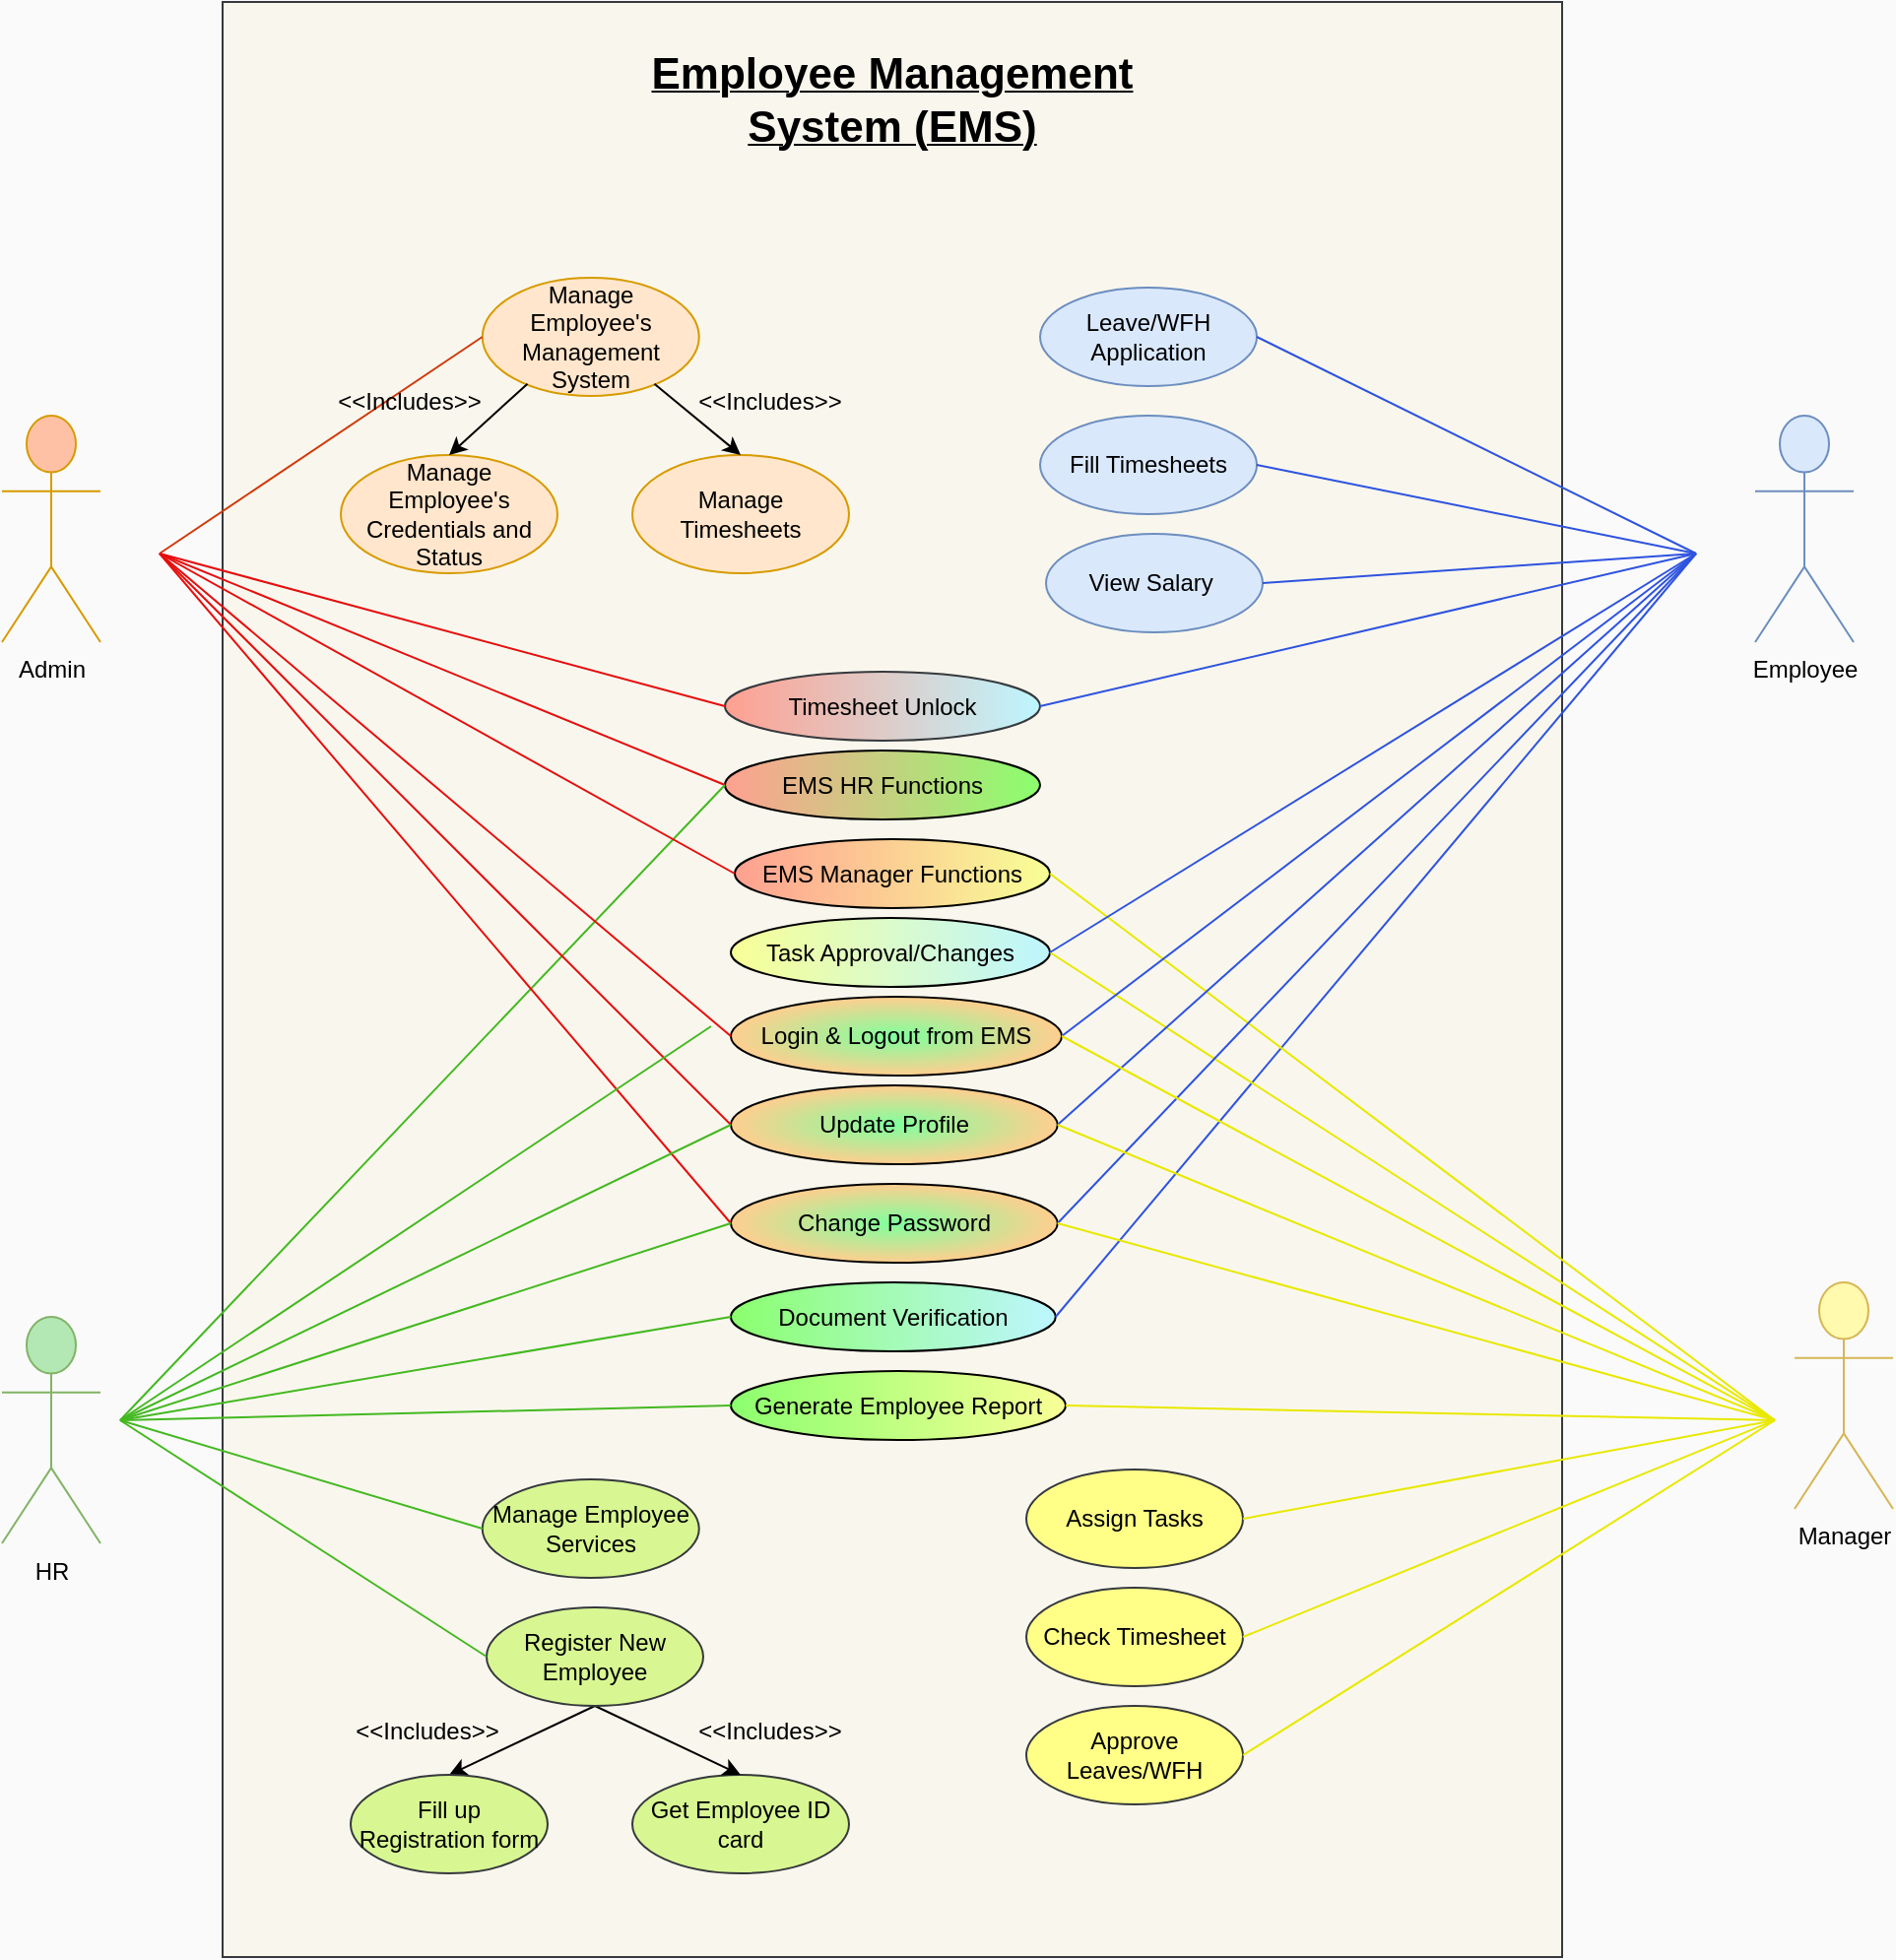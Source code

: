 <mxfile version="20.2.2" type="device"><diagram id="C5RBs43oDa-KdzZeNtuy" name="Page-1"><mxGraphModel dx="208" dy="549" grid="1" gridSize="10" guides="1" tooltips="1" connect="1" arrows="1" fold="1" page="0" pageScale="1" pageWidth="3300" pageHeight="4681" background="#FAFAFA" math="0" shadow="0"><root><mxCell id="WIyWlLk6GJQsqaUBKTNV-0"/><mxCell id="WIyWlLk6GJQsqaUBKTNV-1" parent="WIyWlLk6GJQsqaUBKTNV-0"/><mxCell id="-dE_DyaDCYYI-0XqHYI6-2" value="" style="html=1;fillColor=#f9f7ed;strokeColor=#36393d;" parent="WIyWlLk6GJQsqaUBKTNV-1" vertex="1"><mxGeometry x="1052" y="120" width="680" height="992.5" as="geometry"/></mxCell><mxCell id="-dE_DyaDCYYI-0XqHYI6-7" value="Manage&lt;br&gt;Employee's Management System" style="ellipse;whiteSpace=wrap;html=1;fillColor=#ffe6cc;strokeColor=#d79b00;" parent="WIyWlLk6GJQsqaUBKTNV-1" vertex="1"><mxGeometry x="1183.88" y="260" width="110" height="60" as="geometry"/></mxCell><mxCell id="-dE_DyaDCYYI-0XqHYI6-11" value="Manage&lt;br&gt;Employee's Credentials and Status" style="ellipse;whiteSpace=wrap;html=1;fillColor=#ffe6cc;strokeColor=#d79b00;" parent="WIyWlLk6GJQsqaUBKTNV-1" vertex="1"><mxGeometry x="1112" y="350" width="110" height="60" as="geometry"/></mxCell><mxCell id="-dE_DyaDCYYI-0XqHYI6-15" value="Manage Timesheets" style="ellipse;whiteSpace=wrap;html=1;fillColor=#ffe6cc;strokeColor=#d79b00;" parent="WIyWlLk6GJQsqaUBKTNV-1" vertex="1"><mxGeometry x="1260" y="350" width="110" height="60" as="geometry"/></mxCell><mxCell id="-dE_DyaDCYYI-0XqHYI6-17" value="Employee" style="shape=umlActor;verticalLabelPosition=bottom;verticalAlign=top;html=1;fillColor=#dae8fc;strokeColor=#6c8ebf;" parent="WIyWlLk6GJQsqaUBKTNV-1" vertex="1"><mxGeometry x="1830" y="330" width="50" height="115" as="geometry"/></mxCell><mxCell id="-dE_DyaDCYYI-0XqHYI6-20" value="Leave/WFH Application" style="ellipse;whiteSpace=wrap;html=1;fillColor=#dae8fc;strokeColor=#6c8ebf;" parent="WIyWlLk6GJQsqaUBKTNV-1" vertex="1"><mxGeometry x="1467" y="265" width="110" height="50" as="geometry"/></mxCell><mxCell id="-dE_DyaDCYYI-0XqHYI6-22" value="Fill Timesheets" style="ellipse;whiteSpace=wrap;html=1;fillColor=#dae8fc;strokeColor=#6c8ebf;" parent="WIyWlLk6GJQsqaUBKTNV-1" vertex="1"><mxGeometry x="1467" y="330" width="110" height="50" as="geometry"/></mxCell><mxCell id="-dE_DyaDCYYI-0XqHYI6-23" value="View Salary&amp;nbsp;" style="ellipse;whiteSpace=wrap;html=1;fillColor=#dae8fc;strokeColor=#6c8ebf;" parent="WIyWlLk6GJQsqaUBKTNV-1" vertex="1"><mxGeometry x="1470" y="390" width="110" height="50" as="geometry"/></mxCell><mxCell id="-dE_DyaDCYYI-0XqHYI6-26" value="Assign Tasks" style="ellipse;whiteSpace=wrap;html=1;fillColor=#ffff88;strokeColor=#36393d;" parent="WIyWlLk6GJQsqaUBKTNV-1" vertex="1"><mxGeometry x="1460" y="865" width="110" height="50" as="geometry"/></mxCell><mxCell id="-dE_DyaDCYYI-0XqHYI6-34" value="Approve Leaves/WFH" style="ellipse;whiteSpace=wrap;html=1;fillColor=#ffff88;strokeColor=#36393d;" parent="WIyWlLk6GJQsqaUBKTNV-1" vertex="1"><mxGeometry x="1460" y="985" width="110" height="50" as="geometry"/></mxCell><mxCell id="-dE_DyaDCYYI-0XqHYI6-45" value="Check Timesheet" style="ellipse;whiteSpace=wrap;html=1;fillColor=#ffff88;strokeColor=#36393d;" parent="WIyWlLk6GJQsqaUBKTNV-1" vertex="1"><mxGeometry x="1460" y="925" width="110" height="50" as="geometry"/></mxCell><mxCell id="-dE_DyaDCYYI-0XqHYI6-57" value="Login &amp;amp; Logout from EMS" style="ellipse;whiteSpace=wrap;html=1;gradientColor=#FFCE8F;fillColor=#80FF9D;gradientDirection=radial;" parent="WIyWlLk6GJQsqaUBKTNV-1" vertex="1"><mxGeometry x="1310" y="625" width="168" height="40" as="geometry"/></mxCell><mxCell id="-dE_DyaDCYYI-0XqHYI6-59" value="Update Profile" style="ellipse;whiteSpace=wrap;html=1;fillColor=#80FF9D;gradientColor=#FFCE8F;gradientDirection=radial;" parent="WIyWlLk6GJQsqaUBKTNV-1" vertex="1"><mxGeometry x="1310" y="670" width="165.88" height="40" as="geometry"/></mxCell><mxCell id="-dE_DyaDCYYI-0XqHYI6-60" value="Change Password" style="ellipse;whiteSpace=wrap;html=1;fillColor=#80FF9D;gradientColor=#FFCE8F;gradientDirection=radial;" parent="WIyWlLk6GJQsqaUBKTNV-1" vertex="1"><mxGeometry x="1310" y="720" width="165.88" height="40" as="geometry"/></mxCell><mxCell id="-dE_DyaDCYYI-0XqHYI6-102" value="&lt;b&gt;&lt;u&gt;&lt;font style=&quot;font-size: 22px;&quot;&gt;Employee Management System (EMS)&lt;/font&gt;&lt;/u&gt;&lt;/b&gt;" style="text;html=1;strokeColor=none;fillColor=none;align=center;verticalAlign=middle;whiteSpace=wrap;rounded=0;" parent="WIyWlLk6GJQsqaUBKTNV-1" vertex="1"><mxGeometry x="1233" y="160" width="318" height="20" as="geometry"/></mxCell><mxCell id="0hojNDDYhsXMLOo7cw0C-4" value="HR" style="shape=umlActor;verticalLabelPosition=bottom;verticalAlign=top;html=1;fillColor=#B3E8B4;strokeColor=#82b366;" parent="WIyWlLk6GJQsqaUBKTNV-1" vertex="1"><mxGeometry x="940" y="787.5" width="50" height="115" as="geometry"/></mxCell><mxCell id="0hojNDDYhsXMLOo7cw0C-50" value="Document Verification" style="ellipse;whiteSpace=wrap;html=1;gradientColor=#BDF6FF;gradientDirection=east;fillColor=#8BFF6E;" parent="WIyWlLk6GJQsqaUBKTNV-1" vertex="1"><mxGeometry x="1310" y="770" width="164.88" height="35" as="geometry"/></mxCell><mxCell id="0hojNDDYhsXMLOo7cw0C-51" value="Get Employee ID card" style="ellipse;whiteSpace=wrap;html=1;fillColor=#D8F792;strokeColor=#36393d;" parent="WIyWlLk6GJQsqaUBKTNV-1" vertex="1"><mxGeometry x="1260" y="1020" width="110" height="50" as="geometry"/></mxCell><mxCell id="0hojNDDYhsXMLOo7cw0C-59" style="edgeStyle=none;rounded=0;orthogonalLoop=1;jettySize=auto;html=1;exitX=0.5;exitY=1;exitDx=0;exitDy=0;entryX=0.5;entryY=0;entryDx=0;entryDy=0;" parent="WIyWlLk6GJQsqaUBKTNV-1" source="0hojNDDYhsXMLOo7cw0C-53" target="0hojNDDYhsXMLOo7cw0C-54" edge="1"><mxGeometry relative="1" as="geometry"/></mxCell><mxCell id="0hojNDDYhsXMLOo7cw0C-60" style="edgeStyle=none;rounded=0;orthogonalLoop=1;jettySize=auto;html=1;exitX=0.5;exitY=1;exitDx=0;exitDy=0;entryX=0.5;entryY=0;entryDx=0;entryDy=0;" parent="WIyWlLk6GJQsqaUBKTNV-1" source="0hojNDDYhsXMLOo7cw0C-53" target="0hojNDDYhsXMLOo7cw0C-51" edge="1"><mxGeometry relative="1" as="geometry"/></mxCell><mxCell id="0hojNDDYhsXMLOo7cw0C-53" value="Register New Employee" style="ellipse;whiteSpace=wrap;html=1;fillColor=#D8F792;strokeColor=#36393d;" parent="WIyWlLk6GJQsqaUBKTNV-1" vertex="1"><mxGeometry x="1186" y="935" width="110" height="50" as="geometry"/></mxCell><mxCell id="0hojNDDYhsXMLOo7cw0C-54" value="Fill up Registration form" style="ellipse;whiteSpace=wrap;html=1;fillColor=#D8F792;strokeColor=#36393d;" parent="WIyWlLk6GJQsqaUBKTNV-1" vertex="1"><mxGeometry x="1117" y="1020" width="100" height="50" as="geometry"/></mxCell><mxCell id="0hojNDDYhsXMLOo7cw0C-55" value="Manage Employee Services" style="ellipse;whiteSpace=wrap;html=1;fillColor=#D8F792;strokeColor=#36393d;" parent="WIyWlLk6GJQsqaUBKTNV-1" vertex="1"><mxGeometry x="1183.88" y="870" width="110" height="50" as="geometry"/></mxCell><mxCell id="0hojNDDYhsXMLOo7cw0C-63" value="&amp;lt;&amp;lt;Includes&amp;gt;&amp;gt;" style="text;html=1;strokeColor=none;fillColor=none;align=center;verticalAlign=middle;whiteSpace=wrap;rounded=0;" parent="WIyWlLk6GJQsqaUBKTNV-1" vertex="1"><mxGeometry x="1300" y="990" width="60" height="15" as="geometry"/></mxCell><mxCell id="0hojNDDYhsXMLOo7cw0C-68" value="Admin" style="shape=umlActor;verticalLabelPosition=bottom;verticalAlign=top;html=1;fillColor=#FFC1A6;strokeColor=#d79b00;" parent="WIyWlLk6GJQsqaUBKTNV-1" vertex="1"><mxGeometry x="940" y="330" width="50" height="115" as="geometry"/></mxCell><mxCell id="0hojNDDYhsXMLOo7cw0C-69" value="Manager" style="shape=umlActor;verticalLabelPosition=bottom;verticalAlign=top;html=1;fillColor=#FFFAAD;strokeColor=#d6b656;" parent="WIyWlLk6GJQsqaUBKTNV-1" vertex="1"><mxGeometry x="1850" y="770" width="50" height="115" as="geometry"/></mxCell><mxCell id="0hojNDDYhsXMLOo7cw0C-70" value="" style="endArrow=none;html=1;rounded=0;entryX=0;entryY=0.5;entryDx=0;entryDy=0;fillColor=#ffe6cc;strokeColor=#D13A0D;" parent="WIyWlLk6GJQsqaUBKTNV-1" target="-dE_DyaDCYYI-0XqHYI6-7" edge="1"><mxGeometry width="50" height="50" relative="1" as="geometry"><mxPoint x="1020" y="400" as="sourcePoint"/><mxPoint x="1540" y="530" as="targetPoint"/></mxGeometry></mxCell><mxCell id="0hojNDDYhsXMLOo7cw0C-74" value="Generate Employee Report" style="ellipse;whiteSpace=wrap;html=1;gradientColor=#F8FF96;fillColor=#8BFF6E;gradientDirection=east;" parent="WIyWlLk6GJQsqaUBKTNV-1" vertex="1"><mxGeometry x="1310" y="815" width="170" height="35" as="geometry"/></mxCell><mxCell id="0hojNDDYhsXMLOo7cw0C-75" value="" style="endArrow=none;html=1;rounded=0;entryX=0;entryY=0.5;entryDx=0;entryDy=0;strokeColor=#44B821;" parent="WIyWlLk6GJQsqaUBKTNV-1" target="0hojNDDYhsXMLOo7cw0C-74" edge="1"><mxGeometry width="50" height="50" relative="1" as="geometry"><mxPoint x="1000" y="840" as="sourcePoint"/><mxPoint x="1193.88" y="315.0" as="targetPoint"/></mxGeometry></mxCell><mxCell id="0hojNDDYhsXMLOo7cw0C-78" value="" style="endArrow=none;html=1;rounded=0;exitX=1;exitY=0.5;exitDx=0;exitDy=0;strokeColor=#2F53E0;" parent="WIyWlLk6GJQsqaUBKTNV-1" source="-dE_DyaDCYYI-0XqHYI6-23" edge="1"><mxGeometry width="50" height="50" relative="1" as="geometry"><mxPoint x="1580" y="520" as="sourcePoint"/><mxPoint x="1800" y="400" as="targetPoint"/></mxGeometry></mxCell><mxCell id="0hojNDDYhsXMLOo7cw0C-79" value="" style="endArrow=none;html=1;rounded=0;exitX=1;exitY=0.5;exitDx=0;exitDy=0;strokeColor=#2F53E0;" parent="WIyWlLk6GJQsqaUBKTNV-1" source="-dE_DyaDCYYI-0XqHYI6-22" edge="1"><mxGeometry width="50" height="50" relative="1" as="geometry"><mxPoint x="1590.0" y="435" as="sourcePoint"/><mxPoint x="1800" y="400" as="targetPoint"/></mxGeometry></mxCell><mxCell id="0hojNDDYhsXMLOo7cw0C-80" value="" style="endArrow=none;html=1;rounded=0;exitX=1;exitY=0.5;exitDx=0;exitDy=0;strokeColor=#2F53E0;" parent="WIyWlLk6GJQsqaUBKTNV-1" source="-dE_DyaDCYYI-0XqHYI6-20" edge="1"><mxGeometry width="50" height="50" relative="1" as="geometry"><mxPoint x="1600.0" y="445" as="sourcePoint"/><mxPoint x="1800" y="400" as="targetPoint"/></mxGeometry></mxCell><mxCell id="0hojNDDYhsXMLOo7cw0C-90" style="edgeStyle=none;rounded=0;orthogonalLoop=1;jettySize=auto;html=1;exitX=0.5;exitY=1;exitDx=0;exitDy=0;" parent="WIyWlLk6GJQsqaUBKTNV-1" edge="1"><mxGeometry relative="1" as="geometry"><mxPoint x="1402" y="570" as="sourcePoint"/><mxPoint x="1402" y="570" as="targetPoint"/></mxGeometry></mxCell><mxCell id="0hojNDDYhsXMLOo7cw0C-91" value="" style="endArrow=none;html=1;rounded=0;entryX=1;entryY=0.5;entryDx=0;entryDy=0;strokeColor=#E8E800;" parent="WIyWlLk6GJQsqaUBKTNV-1" target="0hojNDDYhsXMLOo7cw0C-74" edge="1"><mxGeometry width="50" height="50" relative="1" as="geometry"><mxPoint x="1840" y="840" as="sourcePoint"/><mxPoint x="1450" y="560" as="targetPoint"/></mxGeometry></mxCell><mxCell id="0hojNDDYhsXMLOo7cw0C-94" value="" style="endArrow=none;html=1;rounded=0;entryX=0;entryY=0.5;entryDx=0;entryDy=0;strokeColor=#44B821;" parent="WIyWlLk6GJQsqaUBKTNV-1" target="0hojNDDYhsXMLOo7cw0C-50" edge="1"><mxGeometry width="50" height="50" relative="1" as="geometry"><mxPoint x="1000" y="840" as="sourcePoint"/><mxPoint x="1327" y="525" as="targetPoint"/></mxGeometry></mxCell><mxCell id="0hojNDDYhsXMLOo7cw0C-95" value="" style="endArrow=none;html=1;rounded=0;exitX=1;exitY=0.5;exitDx=0;exitDy=0;strokeColor=#2F53E0;" parent="WIyWlLk6GJQsqaUBKTNV-1" source="0hojNDDYhsXMLOo7cw0C-50" edge="1"><mxGeometry width="50" height="50" relative="1" as="geometry"><mxPoint x="1590" y="435" as="sourcePoint"/><mxPoint x="1800" y="400" as="targetPoint"/></mxGeometry></mxCell><mxCell id="0hojNDDYhsXMLOo7cw0C-96" value="Timesheet Unlock" style="ellipse;whiteSpace=wrap;html=1;fillColor=#FFA091;strokeColor=#36393d;gradientColor=#BDF6FF;gradientDirection=east;" parent="WIyWlLk6GJQsqaUBKTNV-1" vertex="1"><mxGeometry x="1307" y="460" width="160" height="35" as="geometry"/></mxCell><mxCell id="0hojNDDYhsXMLOo7cw0C-97" value="" style="endArrow=none;html=1;rounded=0;entryX=0;entryY=0.5;entryDx=0;entryDy=0;strokeColor=#E60E0E;" parent="WIyWlLk6GJQsqaUBKTNV-1" target="0hojNDDYhsXMLOo7cw0C-96" edge="1"><mxGeometry width="50" height="50" relative="1" as="geometry"><mxPoint x="1020" y="400" as="sourcePoint"/><mxPoint x="1193.88" y="455" as="targetPoint"/></mxGeometry></mxCell><mxCell id="0hojNDDYhsXMLOo7cw0C-98" value="" style="endArrow=none;html=1;rounded=0;exitX=1;exitY=0.5;exitDx=0;exitDy=0;strokeColor=#2F53E0;" parent="WIyWlLk6GJQsqaUBKTNV-1" source="0hojNDDYhsXMLOo7cw0C-96" edge="1"><mxGeometry width="50" height="50" relative="1" as="geometry"><mxPoint x="1490" y="580" as="sourcePoint"/><mxPoint x="1800" y="400" as="targetPoint"/></mxGeometry></mxCell><mxCell id="0hojNDDYhsXMLOo7cw0C-99" value="EMS HR Functions" style="ellipse;whiteSpace=wrap;html=1;gradientColor=#8BFF6E;gradientDirection=east;fillColor=#FFA091;" parent="WIyWlLk6GJQsqaUBKTNV-1" vertex="1"><mxGeometry x="1307" y="500" width="160" height="35" as="geometry"/></mxCell><mxCell id="0hojNDDYhsXMLOo7cw0C-100" value="" style="endArrow=none;html=1;rounded=0;entryX=0;entryY=0.5;entryDx=0;entryDy=0;strokeColor=#E60E0E;" parent="WIyWlLk6GJQsqaUBKTNV-1" target="0hojNDDYhsXMLOo7cw0C-99" edge="1"><mxGeometry width="50" height="50" relative="1" as="geometry"><mxPoint x="1020" y="400" as="sourcePoint"/><mxPoint x="1317" y="487.5" as="targetPoint"/></mxGeometry></mxCell><mxCell id="0hojNDDYhsXMLOo7cw0C-101" value="" style="endArrow=none;html=1;rounded=0;entryX=0;entryY=0.5;entryDx=0;entryDy=0;strokeColor=#44B821;" parent="WIyWlLk6GJQsqaUBKTNV-1" target="0hojNDDYhsXMLOo7cw0C-99" edge="1"><mxGeometry width="50" height="50" relative="1" as="geometry"><mxPoint x="1000" y="840" as="sourcePoint"/><mxPoint x="1320.0" y="575" as="targetPoint"/></mxGeometry></mxCell><mxCell id="0hojNDDYhsXMLOo7cw0C-102" value="EMS Manager Functions" style="ellipse;whiteSpace=wrap;html=1;gradientColor=#F8FF96;gradientDirection=east;fillColor=#FFA091;" parent="WIyWlLk6GJQsqaUBKTNV-1" vertex="1"><mxGeometry x="1312" y="545" width="160" height="35" as="geometry"/></mxCell><mxCell id="0hojNDDYhsXMLOo7cw0C-103" value="" style="endArrow=none;html=1;rounded=0;entryX=0;entryY=0.5;entryDx=0;entryDy=0;strokeColor=#E60E0E;" parent="WIyWlLk6GJQsqaUBKTNV-1" target="0hojNDDYhsXMLOo7cw0C-102" edge="1"><mxGeometry width="50" height="50" relative="1" as="geometry"><mxPoint x="1020" y="400" as="sourcePoint"/><mxPoint x="1322" y="527.5" as="targetPoint"/></mxGeometry></mxCell><mxCell id="0hojNDDYhsXMLOo7cw0C-104" value="" style="endArrow=none;html=1;rounded=0;entryX=1;entryY=0.5;entryDx=0;entryDy=0;strokeColor=#E8E800;" parent="WIyWlLk6GJQsqaUBKTNV-1" target="0hojNDDYhsXMLOo7cw0C-102" edge="1"><mxGeometry width="50" height="50" relative="1" as="geometry"><mxPoint x="1840" y="840" as="sourcePoint"/><mxPoint x="1487" y="660" as="targetPoint"/></mxGeometry></mxCell><mxCell id="0hojNDDYhsXMLOo7cw0C-109" value="Task Approval/Changes" style="ellipse;whiteSpace=wrap;html=1;gradientColor=#BDF6FF;gradientDirection=east;fillColor=#F8FF96;" parent="WIyWlLk6GJQsqaUBKTNV-1" vertex="1"><mxGeometry x="1310" y="585" width="162" height="35" as="geometry"/></mxCell><mxCell id="0hojNDDYhsXMLOo7cw0C-110" value="" style="endArrow=none;html=1;rounded=0;entryX=1;entryY=0.5;entryDx=0;entryDy=0;strokeColor=#E8E800;" parent="WIyWlLk6GJQsqaUBKTNV-1" target="0hojNDDYhsXMLOo7cw0C-109" edge="1"><mxGeometry width="50" height="50" relative="1" as="geometry"><mxPoint x="1840" y="840" as="sourcePoint"/><mxPoint x="1482" y="572.5" as="targetPoint"/></mxGeometry></mxCell><mxCell id="0hojNDDYhsXMLOo7cw0C-111" value="" style="endArrow=none;html=1;rounded=0;exitX=1;exitY=0.5;exitDx=0;exitDy=0;strokeColor=#2F53E0;" parent="WIyWlLk6GJQsqaUBKTNV-1" source="0hojNDDYhsXMLOo7cw0C-109" edge="1"><mxGeometry width="50" height="50" relative="1" as="geometry"><mxPoint x="1480" y="662.5" as="sourcePoint"/><mxPoint x="1800" y="400" as="targetPoint"/></mxGeometry></mxCell><mxCell id="0hojNDDYhsXMLOo7cw0C-112" value="" style="endArrow=none;html=1;rounded=0;entryX=0;entryY=0.5;entryDx=0;entryDy=0;strokeColor=#44B821;" parent="WIyWlLk6GJQsqaUBKTNV-1" target="0hojNDDYhsXMLOo7cw0C-55" edge="1"><mxGeometry width="50" height="50" relative="1" as="geometry"><mxPoint x="1000" y="840" as="sourcePoint"/><mxPoint x="1322.0" y="825" as="targetPoint"/></mxGeometry></mxCell><mxCell id="0hojNDDYhsXMLOo7cw0C-113" value="" style="endArrow=none;html=1;rounded=0;entryX=0;entryY=0.5;entryDx=0;entryDy=0;strokeColor=#44B821;" parent="WIyWlLk6GJQsqaUBKTNV-1" target="0hojNDDYhsXMLOo7cw0C-53" edge="1"><mxGeometry width="50" height="50" relative="1" as="geometry"><mxPoint x="1000" y="840" as="sourcePoint"/><mxPoint x="1161.76" y="895" as="targetPoint"/></mxGeometry></mxCell><mxCell id="0hojNDDYhsXMLOo7cw0C-115" value="" style="endArrow=none;html=1;rounded=0;entryX=1;entryY=0.5;entryDx=0;entryDy=0;strokeColor=#E8E800;" parent="WIyWlLk6GJQsqaUBKTNV-1" target="-dE_DyaDCYYI-0XqHYI6-26" edge="1"><mxGeometry width="50" height="50" relative="1" as="geometry"><mxPoint x="1840" y="840" as="sourcePoint"/><mxPoint x="1492.0" y="825" as="targetPoint"/></mxGeometry></mxCell><mxCell id="0hojNDDYhsXMLOo7cw0C-116" value="" style="endArrow=none;html=1;rounded=0;entryX=1;entryY=0.5;entryDx=0;entryDy=0;strokeColor=#E8E800;" parent="WIyWlLk6GJQsqaUBKTNV-1" target="-dE_DyaDCYYI-0XqHYI6-45" edge="1"><mxGeometry width="50" height="50" relative="1" as="geometry"><mxPoint x="1840" y="840" as="sourcePoint"/><mxPoint x="1580.0" y="900" as="targetPoint"/></mxGeometry></mxCell><mxCell id="0hojNDDYhsXMLOo7cw0C-117" value="" style="endArrow=none;html=1;rounded=0;entryX=1;entryY=0.5;entryDx=0;entryDy=0;strokeColor=#E8E800;" parent="WIyWlLk6GJQsqaUBKTNV-1" target="-dE_DyaDCYYI-0XqHYI6-34" edge="1"><mxGeometry width="50" height="50" relative="1" as="geometry"><mxPoint x="1840" y="840" as="sourcePoint"/><mxPoint x="1580.0" y="960.0" as="targetPoint"/></mxGeometry></mxCell><mxCell id="0hojNDDYhsXMLOo7cw0C-119" value="" style="endArrow=none;html=1;rounded=0;entryX=0;entryY=0.5;entryDx=0;entryDy=0;strokeColor=#E60E0E;" parent="WIyWlLk6GJQsqaUBKTNV-1" target="-dE_DyaDCYYI-0XqHYI6-59" edge="1"><mxGeometry width="50" height="50" relative="1" as="geometry"><mxPoint x="1020" y="400" as="sourcePoint"/><mxPoint x="1322.0" y="572.5" as="targetPoint"/></mxGeometry></mxCell><mxCell id="0hojNDDYhsXMLOo7cw0C-120" value="" style="endArrow=none;html=1;rounded=0;entryX=0;entryY=0.5;entryDx=0;entryDy=0;strokeColor=#E60E0E;" parent="WIyWlLk6GJQsqaUBKTNV-1" target="-dE_DyaDCYYI-0XqHYI6-57" edge="1"><mxGeometry width="50" height="50" relative="1" as="geometry"><mxPoint x="1020" y="400" as="sourcePoint"/><mxPoint x="1322.0" y="612.5" as="targetPoint"/></mxGeometry></mxCell><mxCell id="0hojNDDYhsXMLOo7cw0C-121" value="" style="endArrow=none;html=1;rounded=0;entryX=0;entryY=0.5;entryDx=0;entryDy=0;strokeColor=#E60E0E;" parent="WIyWlLk6GJQsqaUBKTNV-1" target="-dE_DyaDCYYI-0XqHYI6-60" edge="1"><mxGeometry width="50" height="50" relative="1" as="geometry"><mxPoint x="1020" y="400" as="sourcePoint"/><mxPoint x="1332.0" y="622.5" as="targetPoint"/></mxGeometry></mxCell><mxCell id="0hojNDDYhsXMLOo7cw0C-122" value="" style="endArrow=none;html=1;rounded=0;exitX=1;exitY=0.5;exitDx=0;exitDy=0;strokeColor=#2F53E0;" parent="WIyWlLk6GJQsqaUBKTNV-1" source="-dE_DyaDCYYI-0XqHYI6-57" edge="1"><mxGeometry width="50" height="50" relative="1" as="geometry"><mxPoint x="1050" y="430" as="sourcePoint"/><mxPoint x="1800" y="400" as="targetPoint"/></mxGeometry></mxCell><mxCell id="0hojNDDYhsXMLOo7cw0C-123" value="" style="endArrow=none;html=1;rounded=0;exitX=1;exitY=0.5;exitDx=0;exitDy=0;strokeColor=#2F53E0;" parent="WIyWlLk6GJQsqaUBKTNV-1" source="-dE_DyaDCYYI-0XqHYI6-59" edge="1"><mxGeometry width="50" height="50" relative="1" as="geometry"><mxPoint x="1488.0" y="655" as="sourcePoint"/><mxPoint x="1800" y="400" as="targetPoint"/></mxGeometry></mxCell><mxCell id="0hojNDDYhsXMLOo7cw0C-124" value="" style="endArrow=none;html=1;rounded=0;exitX=1;exitY=0.5;exitDx=0;exitDy=0;strokeColor=#2F53E0;" parent="WIyWlLk6GJQsqaUBKTNV-1" source="-dE_DyaDCYYI-0XqHYI6-60" edge="1"><mxGeometry width="50" height="50" relative="1" as="geometry"><mxPoint x="1498.0" y="665" as="sourcePoint"/><mxPoint x="1800" y="400" as="targetPoint"/></mxGeometry></mxCell><mxCell id="0hojNDDYhsXMLOo7cw0C-125" value="" style="endArrow=none;html=1;rounded=0;strokeColor=#44B821;" parent="WIyWlLk6GJQsqaUBKTNV-1" edge="1"><mxGeometry width="50" height="50" relative="1" as="geometry"><mxPoint x="1000" y="840" as="sourcePoint"/><mxPoint x="1300" y="640" as="targetPoint"/></mxGeometry></mxCell><mxCell id="0hojNDDYhsXMLOo7cw0C-126" value="" style="endArrow=none;html=1;rounded=0;entryX=0;entryY=0.5;entryDx=0;entryDy=0;strokeColor=#44B821;" parent="WIyWlLk6GJQsqaUBKTNV-1" target="-dE_DyaDCYYI-0XqHYI6-59" edge="1"><mxGeometry width="50" height="50" relative="1" as="geometry"><mxPoint x="1000" y="840" as="sourcePoint"/><mxPoint x="1310" y="650" as="targetPoint"/></mxGeometry></mxCell><mxCell id="0hojNDDYhsXMLOo7cw0C-127" value="" style="endArrow=none;html=1;rounded=0;entryX=0;entryY=0.5;entryDx=0;entryDy=0;strokeColor=#44B821;" parent="WIyWlLk6GJQsqaUBKTNV-1" target="-dE_DyaDCYYI-0XqHYI6-60" edge="1"><mxGeometry width="50" height="50" relative="1" as="geometry"><mxPoint x="1000" y="840" as="sourcePoint"/><mxPoint x="1306.0" y="700" as="targetPoint"/></mxGeometry></mxCell><mxCell id="0hojNDDYhsXMLOo7cw0C-128" value="" style="endArrow=none;html=1;rounded=0;entryX=1;entryY=0.5;entryDx=0;entryDy=0;strokeColor=#E8E800;" parent="WIyWlLk6GJQsqaUBKTNV-1" target="-dE_DyaDCYYI-0XqHYI6-57" edge="1"><mxGeometry width="50" height="50" relative="1" as="geometry"><mxPoint x="1840" y="840" as="sourcePoint"/><mxPoint x="1480" y="842.5" as="targetPoint"/></mxGeometry></mxCell><mxCell id="0hojNDDYhsXMLOo7cw0C-129" value="" style="endArrow=none;html=1;rounded=0;entryX=1;entryY=0.5;entryDx=0;entryDy=0;strokeColor=#E8E800;" parent="WIyWlLk6GJQsqaUBKTNV-1" target="-dE_DyaDCYYI-0XqHYI6-59" edge="1"><mxGeometry width="50" height="50" relative="1" as="geometry"><mxPoint x="1840" y="840" as="sourcePoint"/><mxPoint x="1488.0" y="655" as="targetPoint"/></mxGeometry></mxCell><mxCell id="0hojNDDYhsXMLOo7cw0C-130" value="" style="endArrow=none;html=1;rounded=0;entryX=1;entryY=0.5;entryDx=0;entryDy=0;strokeColor=#E8E800;" parent="WIyWlLk6GJQsqaUBKTNV-1" target="-dE_DyaDCYYI-0XqHYI6-60" edge="1"><mxGeometry width="50" height="50" relative="1" as="geometry"><mxPoint x="1840" y="840" as="sourcePoint"/><mxPoint x="1488.0" y="700" as="targetPoint"/></mxGeometry></mxCell><mxCell id="JxSMF1wPlN9JquJnmV74-1" value="&amp;lt;&amp;lt;Includes&amp;gt;&amp;gt;" style="text;html=1;strokeColor=none;fillColor=none;align=center;verticalAlign=middle;whiteSpace=wrap;rounded=0;" vertex="1" parent="WIyWlLk6GJQsqaUBKTNV-1"><mxGeometry x="1126" y="990" width="60" height="15" as="geometry"/></mxCell><mxCell id="JxSMF1wPlN9JquJnmV74-7" style="edgeStyle=none;rounded=0;orthogonalLoop=1;jettySize=auto;html=1;exitX=0.208;exitY=0.897;exitDx=0;exitDy=0;entryX=0.5;entryY=0;entryDx=0;entryDy=0;exitPerimeter=0;" edge="1" parent="WIyWlLk6GJQsqaUBKTNV-1" source="-dE_DyaDCYYI-0XqHYI6-7" target="-dE_DyaDCYYI-0XqHYI6-11"><mxGeometry relative="1" as="geometry"><mxPoint x="1217" y="315" as="sourcePoint"/><mxPoint x="1143" y="350" as="targetPoint"/></mxGeometry></mxCell><mxCell id="JxSMF1wPlN9JquJnmV74-8" style="edgeStyle=none;rounded=0;orthogonalLoop=1;jettySize=auto;html=1;exitX=0.794;exitY=0.898;exitDx=0;exitDy=0;entryX=0.5;entryY=0;entryDx=0;entryDy=0;exitPerimeter=0;" edge="1" parent="WIyWlLk6GJQsqaUBKTNV-1" source="-dE_DyaDCYYI-0XqHYI6-7" target="-dE_DyaDCYYI-0XqHYI6-15"><mxGeometry relative="1" as="geometry"><mxPoint x="1334.93" y="315" as="sourcePoint"/><mxPoint x="1290" y="348.36" as="targetPoint"/></mxGeometry></mxCell><mxCell id="JxSMF1wPlN9JquJnmV74-9" value="&amp;lt;&amp;lt;Includes&amp;gt;&amp;gt;" style="text;html=1;strokeColor=none;fillColor=none;align=center;verticalAlign=middle;whiteSpace=wrap;rounded=0;" vertex="1" parent="WIyWlLk6GJQsqaUBKTNV-1"><mxGeometry x="1300" y="315" width="60" height="15" as="geometry"/></mxCell><mxCell id="JxSMF1wPlN9JquJnmV74-10" value="&amp;lt;&amp;lt;Includes&amp;gt;&amp;gt;" style="text;html=1;strokeColor=none;fillColor=none;align=center;verticalAlign=middle;whiteSpace=wrap;rounded=0;" vertex="1" parent="WIyWlLk6GJQsqaUBKTNV-1"><mxGeometry x="1117" y="315" width="60" height="15" as="geometry"/></mxCell></root></mxGraphModel></diagram></mxfile>